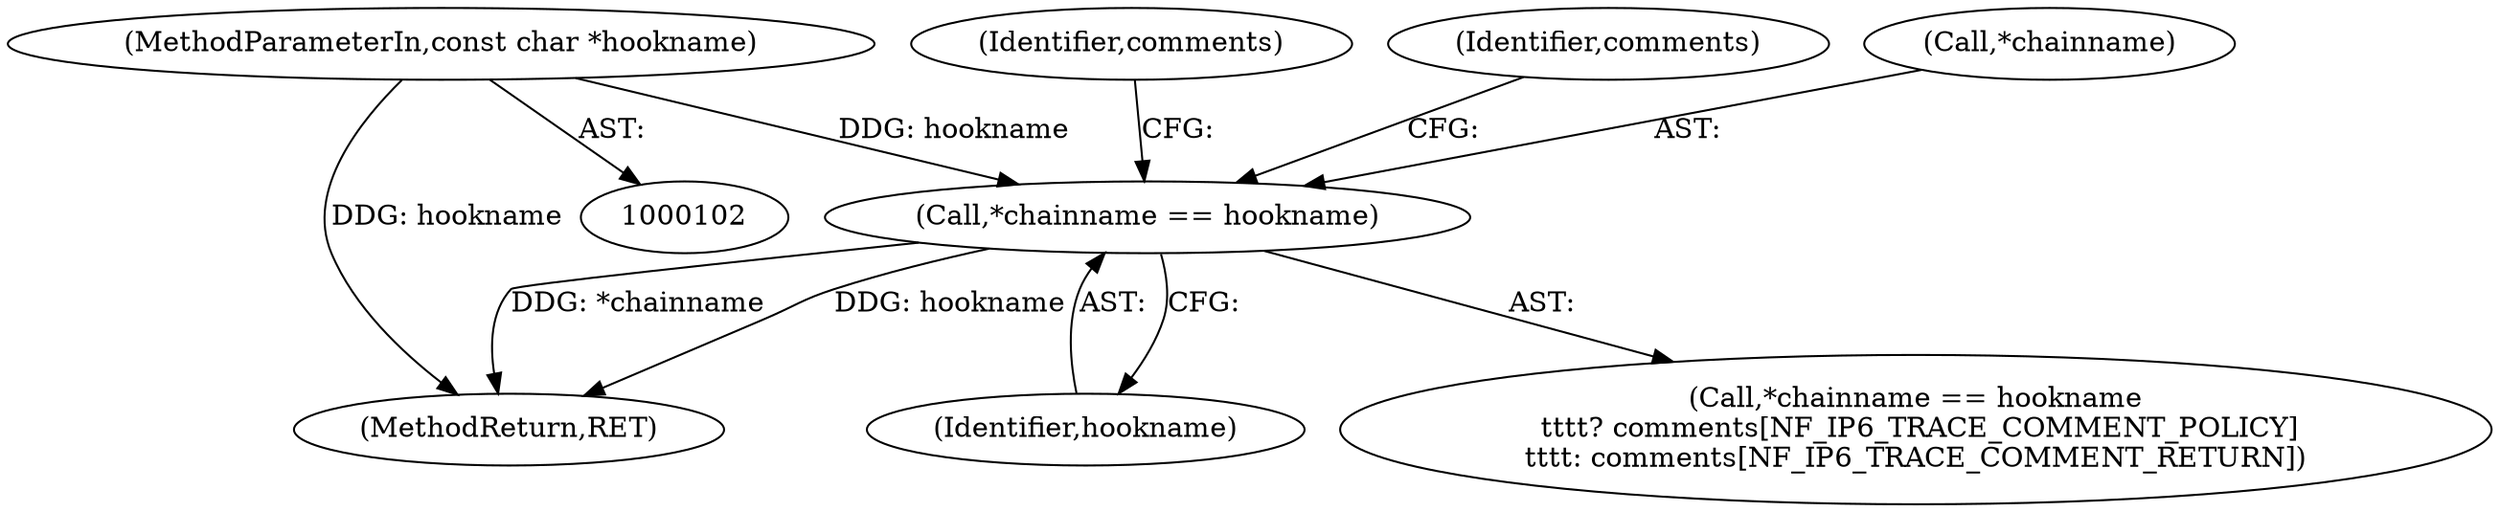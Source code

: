 digraph "0_linux_54d83fc74aa9ec72794373cb47432c5f7fb1a309_10@pointer" {
"1000195" [label="(Call,*chainname == hookname)"];
"1000105" [label="(MethodParameterIn,const char *hookname)"];
"1000198" [label="(Identifier,hookname)"];
"1000213" [label="(MethodReturn,RET)"];
"1000194" [label="(Call,*chainname == hookname\n \t\t\t\t? comments[NF_IP6_TRACE_COMMENT_POLICY]\n\t\t\t\t: comments[NF_IP6_TRACE_COMMENT_RETURN])"];
"1000105" [label="(MethodParameterIn,const char *hookname)"];
"1000195" [label="(Call,*chainname == hookname)"];
"1000200" [label="(Identifier,comments)"];
"1000203" [label="(Identifier,comments)"];
"1000196" [label="(Call,*chainname)"];
"1000195" -> "1000194"  [label="AST: "];
"1000195" -> "1000198"  [label="CFG: "];
"1000196" -> "1000195"  [label="AST: "];
"1000198" -> "1000195"  [label="AST: "];
"1000200" -> "1000195"  [label="CFG: "];
"1000203" -> "1000195"  [label="CFG: "];
"1000195" -> "1000213"  [label="DDG: *chainname"];
"1000195" -> "1000213"  [label="DDG: hookname"];
"1000105" -> "1000195"  [label="DDG: hookname"];
"1000105" -> "1000102"  [label="AST: "];
"1000105" -> "1000213"  [label="DDG: hookname"];
}
